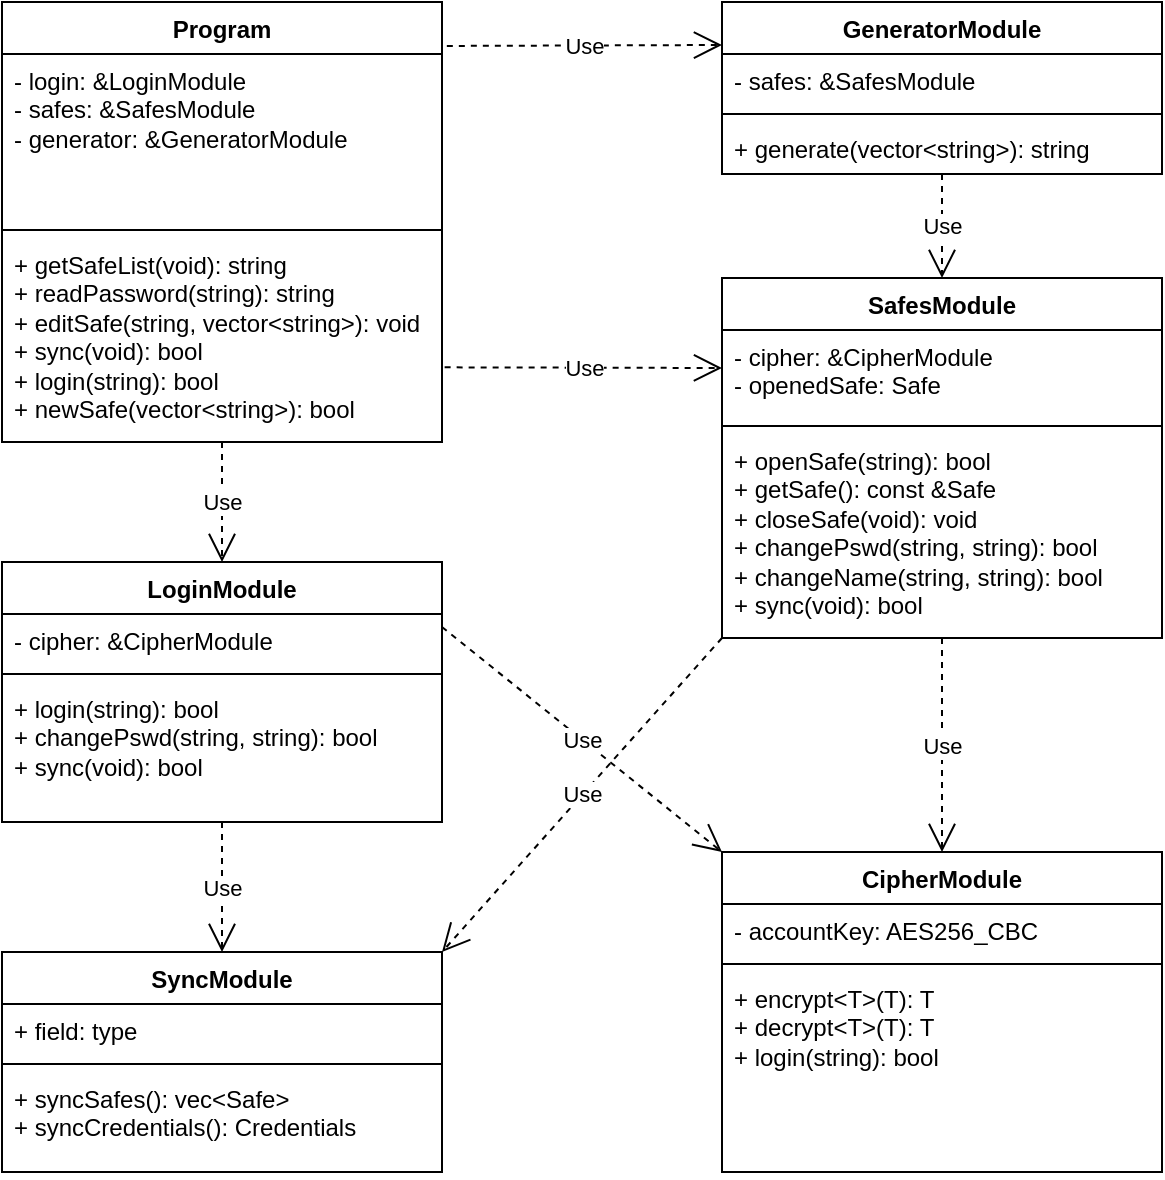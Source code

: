 <mxfile version="21.1.7" type="device">
  <diagram name="Page-1" id="5U4r9MKp_BtlRCCHkdOg">
    <mxGraphModel dx="1674" dy="712" grid="1" gridSize="10" guides="1" tooltips="1" connect="1" arrows="1" fold="1" page="1" pageScale="1" pageWidth="850" pageHeight="1100" math="0" shadow="0">
      <root>
        <mxCell id="0" />
        <mxCell id="1" parent="0" />
        <mxCell id="R07nR9zVBasFDxz1jcbP-1" value="Program" style="swimlane;fontStyle=1;align=center;verticalAlign=top;childLayout=stackLayout;horizontal=1;startSize=26;horizontalStack=0;resizeParent=1;resizeParentMax=0;resizeLast=0;collapsible=1;marginBottom=0;whiteSpace=wrap;html=1;" parent="1" vertex="1">
          <mxGeometry x="20" y="20" width="220" height="220" as="geometry" />
        </mxCell>
        <mxCell id="R07nR9zVBasFDxz1jcbP-2" value="&lt;div&gt;- login: &amp;amp;LoginModule&lt;/div&gt;&lt;div&gt;- safes: &amp;amp;SafesModule&lt;/div&gt;&lt;div&gt;- generator: &amp;amp;GeneratorModule&lt;/div&gt;" style="text;strokeColor=none;fillColor=none;align=left;verticalAlign=top;spacingLeft=4;spacingRight=4;overflow=hidden;rotatable=0;points=[[0,0.5],[1,0.5]];portConstraint=eastwest;whiteSpace=wrap;html=1;" parent="R07nR9zVBasFDxz1jcbP-1" vertex="1">
          <mxGeometry y="26" width="220" height="84" as="geometry" />
        </mxCell>
        <mxCell id="R07nR9zVBasFDxz1jcbP-3" value="" style="line;strokeWidth=1;fillColor=none;align=left;verticalAlign=middle;spacingTop=-1;spacingLeft=3;spacingRight=3;rotatable=0;labelPosition=right;points=[];portConstraint=eastwest;strokeColor=inherit;" parent="R07nR9zVBasFDxz1jcbP-1" vertex="1">
          <mxGeometry y="110" width="220" height="8" as="geometry" />
        </mxCell>
        <mxCell id="R07nR9zVBasFDxz1jcbP-4" value="&lt;div&gt;+ getSafeList(void): string&lt;br&gt;&lt;/div&gt;&lt;div&gt;+ readPassword(string): string&lt;br&gt;&lt;/div&gt;&lt;div&gt;+ editSafe(string, vector&amp;lt;string&amp;gt;): void&lt;br&gt;&lt;/div&gt;&lt;div&gt;+ sync(void): bool&lt;/div&gt;&lt;div&gt;+ login(string): bool&lt;br&gt;&lt;/div&gt;&lt;div&gt;+ newSafe(vector&amp;lt;string&amp;gt;): bool&lt;br&gt;&lt;/div&gt;" style="text;strokeColor=none;fillColor=none;align=left;verticalAlign=top;spacingLeft=4;spacingRight=4;overflow=hidden;rotatable=0;points=[[0,0.5],[1,0.5]];portConstraint=eastwest;whiteSpace=wrap;html=1;" parent="R07nR9zVBasFDxz1jcbP-1" vertex="1">
          <mxGeometry y="118" width="220" height="102" as="geometry" />
        </mxCell>
        <mxCell id="R07nR9zVBasFDxz1jcbP-5" value="GeneratorModule" style="swimlane;fontStyle=1;align=center;verticalAlign=top;childLayout=stackLayout;horizontal=1;startSize=26;horizontalStack=0;resizeParent=1;resizeParentMax=0;resizeLast=0;collapsible=1;marginBottom=0;whiteSpace=wrap;html=1;" parent="1" vertex="1">
          <mxGeometry x="380" y="20" width="220" height="86" as="geometry" />
        </mxCell>
        <mxCell id="R07nR9zVBasFDxz1jcbP-6" value="- safes: &amp;amp;SafesModule" style="text;strokeColor=none;fillColor=none;align=left;verticalAlign=top;spacingLeft=4;spacingRight=4;overflow=hidden;rotatable=0;points=[[0,0.5],[1,0.5]];portConstraint=eastwest;whiteSpace=wrap;html=1;" parent="R07nR9zVBasFDxz1jcbP-5" vertex="1">
          <mxGeometry y="26" width="220" height="26" as="geometry" />
        </mxCell>
        <mxCell id="R07nR9zVBasFDxz1jcbP-7" value="" style="line;strokeWidth=1;fillColor=none;align=left;verticalAlign=middle;spacingTop=-1;spacingLeft=3;spacingRight=3;rotatable=0;labelPosition=right;points=[];portConstraint=eastwest;strokeColor=inherit;" parent="R07nR9zVBasFDxz1jcbP-5" vertex="1">
          <mxGeometry y="52" width="220" height="8" as="geometry" />
        </mxCell>
        <mxCell id="R07nR9zVBasFDxz1jcbP-8" value="+ generate(vector&amp;lt;string&amp;gt;): string" style="text;strokeColor=none;fillColor=none;align=left;verticalAlign=top;spacingLeft=4;spacingRight=4;overflow=hidden;rotatable=0;points=[[0,0.5],[1,0.5]];portConstraint=eastwest;whiteSpace=wrap;html=1;" parent="R07nR9zVBasFDxz1jcbP-5" vertex="1">
          <mxGeometry y="60" width="220" height="26" as="geometry" />
        </mxCell>
        <mxCell id="R07nR9zVBasFDxz1jcbP-9" value="SafesModule" style="swimlane;fontStyle=1;align=center;verticalAlign=top;childLayout=stackLayout;horizontal=1;startSize=26;horizontalStack=0;resizeParent=1;resizeParentMax=0;resizeLast=0;collapsible=1;marginBottom=0;whiteSpace=wrap;html=1;" parent="1" vertex="1">
          <mxGeometry x="380" y="158" width="220" height="180" as="geometry" />
        </mxCell>
        <mxCell id="R07nR9zVBasFDxz1jcbP-10" value="&lt;div&gt;- cipher: &amp;amp;CipherModule&lt;/div&gt;&lt;div&gt;- openedSafe: Safe&lt;br&gt;&lt;/div&gt;" style="text;strokeColor=none;fillColor=none;align=left;verticalAlign=top;spacingLeft=4;spacingRight=4;overflow=hidden;rotatable=0;points=[[0,0.5],[1,0.5]];portConstraint=eastwest;whiteSpace=wrap;html=1;" parent="R07nR9zVBasFDxz1jcbP-9" vertex="1">
          <mxGeometry y="26" width="220" height="44" as="geometry" />
        </mxCell>
        <mxCell id="R07nR9zVBasFDxz1jcbP-11" value="" style="line;strokeWidth=1;fillColor=none;align=left;verticalAlign=middle;spacingTop=-1;spacingLeft=3;spacingRight=3;rotatable=0;labelPosition=right;points=[];portConstraint=eastwest;strokeColor=inherit;" parent="R07nR9zVBasFDxz1jcbP-9" vertex="1">
          <mxGeometry y="70" width="220" height="8" as="geometry" />
        </mxCell>
        <mxCell id="R07nR9zVBasFDxz1jcbP-12" value="&lt;div&gt;+ openSafe(string): bool&lt;/div&gt;&lt;div&gt;+ getSafe(): const &amp;amp;Safe&lt;br&gt;&lt;/div&gt;&lt;div&gt;+ closeSafe(void): void&lt;/div&gt;&lt;div&gt;+ changePswd(string, string): bool&lt;br&gt;&lt;/div&gt;&lt;div&gt;+ changeName(string, string): bool&lt;br&gt;&lt;/div&gt;&lt;div&gt;+ sync(void): bool&lt;br&gt;&lt;/div&gt;" style="text;strokeColor=none;fillColor=none;align=left;verticalAlign=top;spacingLeft=4;spacingRight=4;overflow=hidden;rotatable=0;points=[[0,0.5],[1,0.5]];portConstraint=eastwest;whiteSpace=wrap;html=1;" parent="R07nR9zVBasFDxz1jcbP-9" vertex="1">
          <mxGeometry y="78" width="220" height="102" as="geometry" />
        </mxCell>
        <mxCell id="R07nR9zVBasFDxz1jcbP-13" value="LoginModule" style="swimlane;fontStyle=1;align=center;verticalAlign=top;childLayout=stackLayout;horizontal=1;startSize=26;horizontalStack=0;resizeParent=1;resizeParentMax=0;resizeLast=0;collapsible=1;marginBottom=0;whiteSpace=wrap;html=1;" parent="1" vertex="1">
          <mxGeometry x="20" y="300" width="220" height="130" as="geometry" />
        </mxCell>
        <mxCell id="R07nR9zVBasFDxz1jcbP-14" value="- cipher: &amp;amp;CipherModule" style="text;strokeColor=none;fillColor=none;align=left;verticalAlign=top;spacingLeft=4;spacingRight=4;overflow=hidden;rotatable=0;points=[[0,0.5],[1,0.5]];portConstraint=eastwest;whiteSpace=wrap;html=1;" parent="R07nR9zVBasFDxz1jcbP-13" vertex="1">
          <mxGeometry y="26" width="220" height="26" as="geometry" />
        </mxCell>
        <mxCell id="R07nR9zVBasFDxz1jcbP-15" value="" style="line;strokeWidth=1;fillColor=none;align=left;verticalAlign=middle;spacingTop=-1;spacingLeft=3;spacingRight=3;rotatable=0;labelPosition=right;points=[];portConstraint=eastwest;strokeColor=inherit;" parent="R07nR9zVBasFDxz1jcbP-13" vertex="1">
          <mxGeometry y="52" width="220" height="8" as="geometry" />
        </mxCell>
        <mxCell id="R07nR9zVBasFDxz1jcbP-16" value="&lt;div&gt;+ login(string): bool&lt;/div&gt;&lt;div&gt;+ changePswd(string, string): bool&lt;br&gt;&lt;/div&gt;&lt;div&gt;+ sync(void): bool&lt;br&gt;&lt;/div&gt;" style="text;strokeColor=none;fillColor=none;align=left;verticalAlign=top;spacingLeft=4;spacingRight=4;overflow=hidden;rotatable=0;points=[[0,0.5],[1,0.5]];portConstraint=eastwest;whiteSpace=wrap;html=1;" parent="R07nR9zVBasFDxz1jcbP-13" vertex="1">
          <mxGeometry y="60" width="220" height="70" as="geometry" />
        </mxCell>
        <mxCell id="R07nR9zVBasFDxz1jcbP-17" value="Use" style="endArrow=open;endSize=12;dashed=1;html=1;rounded=0;entryX=0.5;entryY=0;entryDx=0;entryDy=0;exitX=0.5;exitY=1;exitDx=0;exitDy=0;" parent="1" source="R07nR9zVBasFDxz1jcbP-1" target="R07nR9zVBasFDxz1jcbP-13" edge="1">
          <mxGeometry width="160" relative="1" as="geometry">
            <mxPoint x="120" y="250" as="sourcePoint" />
            <mxPoint x="90" y="250" as="targetPoint" />
          </mxGeometry>
        </mxCell>
        <mxCell id="R07nR9zVBasFDxz1jcbP-18" value="Use" style="endArrow=open;endSize=12;dashed=1;html=1;rounded=0;entryX=0;entryY=0.25;entryDx=0;entryDy=0;exitX=1.011;exitY=-0.048;exitDx=0;exitDy=0;exitPerimeter=0;" parent="1" source="R07nR9zVBasFDxz1jcbP-2" target="R07nR9zVBasFDxz1jcbP-5" edge="1">
          <mxGeometry width="160" relative="1" as="geometry">
            <mxPoint x="220" y="80" as="sourcePoint" />
            <mxPoint x="500" y="240" as="targetPoint" />
          </mxGeometry>
        </mxCell>
        <mxCell id="R07nR9zVBasFDxz1jcbP-19" value="Use" style="endArrow=open;endSize=12;dashed=1;html=1;rounded=0;exitX=1.006;exitY=0.634;exitDx=0;exitDy=0;exitPerimeter=0;entryX=0;entryY=0.25;entryDx=0;entryDy=0;" parent="1" source="R07nR9zVBasFDxz1jcbP-4" target="R07nR9zVBasFDxz1jcbP-9" edge="1">
          <mxGeometry width="160" relative="1" as="geometry">
            <mxPoint x="340" y="240" as="sourcePoint" />
            <mxPoint x="500" y="240" as="targetPoint" />
          </mxGeometry>
        </mxCell>
        <mxCell id="R07nR9zVBasFDxz1jcbP-20" value="Use" style="endArrow=open;endSize=12;dashed=1;html=1;rounded=0;exitX=0.5;exitY=1;exitDx=0;exitDy=0;entryX=0.5;entryY=0;entryDx=0;entryDy=0;" parent="1" source="R07nR9zVBasFDxz1jcbP-5" target="R07nR9zVBasFDxz1jcbP-9" edge="1">
          <mxGeometry width="160" relative="1" as="geometry">
            <mxPoint x="510" y="120" as="sourcePoint" />
            <mxPoint x="510" y="150" as="targetPoint" />
          </mxGeometry>
        </mxCell>
        <mxCell id="R07nR9zVBasFDxz1jcbP-21" value="CipherModule" style="swimlane;fontStyle=1;align=center;verticalAlign=top;childLayout=stackLayout;horizontal=1;startSize=26;horizontalStack=0;resizeParent=1;resizeParentMax=0;resizeLast=0;collapsible=1;marginBottom=0;whiteSpace=wrap;html=1;" parent="1" vertex="1">
          <mxGeometry x="380" y="445" width="220" height="160" as="geometry" />
        </mxCell>
        <mxCell id="R07nR9zVBasFDxz1jcbP-22" value="- accountKey: AES256_CBC" style="text;strokeColor=none;fillColor=none;align=left;verticalAlign=top;spacingLeft=4;spacingRight=4;overflow=hidden;rotatable=0;points=[[0,0.5],[1,0.5]];portConstraint=eastwest;whiteSpace=wrap;html=1;" parent="R07nR9zVBasFDxz1jcbP-21" vertex="1">
          <mxGeometry y="26" width="220" height="26" as="geometry" />
        </mxCell>
        <mxCell id="R07nR9zVBasFDxz1jcbP-23" value="" style="line;strokeWidth=1;fillColor=none;align=left;verticalAlign=middle;spacingTop=-1;spacingLeft=3;spacingRight=3;rotatable=0;labelPosition=right;points=[];portConstraint=eastwest;strokeColor=inherit;" parent="R07nR9zVBasFDxz1jcbP-21" vertex="1">
          <mxGeometry y="52" width="220" height="8" as="geometry" />
        </mxCell>
        <mxCell id="R07nR9zVBasFDxz1jcbP-24" value="&lt;div&gt;+ encrypt&amp;lt;T&amp;gt;(T): T&lt;br&gt;&lt;/div&gt;&lt;div&gt;+ decrypt&amp;lt;T&amp;gt;(T): T&lt;br&gt;&lt;/div&gt;&lt;div&gt;+ login(string): bool&lt;br&gt;&lt;/div&gt;" style="text;strokeColor=none;fillColor=none;align=left;verticalAlign=top;spacingLeft=4;spacingRight=4;overflow=hidden;rotatable=0;points=[[0,0.5],[1,0.5]];portConstraint=eastwest;whiteSpace=wrap;html=1;" parent="R07nR9zVBasFDxz1jcbP-21" vertex="1">
          <mxGeometry y="60" width="220" height="100" as="geometry" />
        </mxCell>
        <mxCell id="R07nR9zVBasFDxz1jcbP-25" value="Use" style="endArrow=open;endSize=12;dashed=1;html=1;rounded=0;entryX=0;entryY=0;entryDx=0;entryDy=0;exitX=1;exitY=0.25;exitDx=0;exitDy=0;" parent="1" source="R07nR9zVBasFDxz1jcbP-13" target="R07nR9zVBasFDxz1jcbP-21" edge="1">
          <mxGeometry width="160" relative="1" as="geometry">
            <mxPoint x="270" y="340" as="sourcePoint" />
            <mxPoint x="500" y="240" as="targetPoint" />
          </mxGeometry>
        </mxCell>
        <mxCell id="R07nR9zVBasFDxz1jcbP-26" value="Use" style="endArrow=open;endSize=12;dashed=1;html=1;rounded=0;exitX=0.5;exitY=1;exitDx=0;exitDy=0;entryX=0.5;entryY=0;entryDx=0;entryDy=0;" parent="1" source="R07nR9zVBasFDxz1jcbP-9" target="R07nR9zVBasFDxz1jcbP-21" edge="1">
          <mxGeometry width="160" relative="1" as="geometry">
            <mxPoint x="500" y="380" as="sourcePoint" />
            <mxPoint x="490" y="390" as="targetPoint" />
          </mxGeometry>
        </mxCell>
        <mxCell id="R07nR9zVBasFDxz1jcbP-27" value="SyncModule" style="swimlane;fontStyle=1;align=center;verticalAlign=top;childLayout=stackLayout;horizontal=1;startSize=26;horizontalStack=0;resizeParent=1;resizeParentMax=0;resizeLast=0;collapsible=1;marginBottom=0;whiteSpace=wrap;html=1;" parent="1" vertex="1">
          <mxGeometry x="20" y="495" width="220" height="110" as="geometry" />
        </mxCell>
        <mxCell id="R07nR9zVBasFDxz1jcbP-28" value="+ field: type" style="text;strokeColor=none;fillColor=none;align=left;verticalAlign=top;spacingLeft=4;spacingRight=4;overflow=hidden;rotatable=0;points=[[0,0.5],[1,0.5]];portConstraint=eastwest;whiteSpace=wrap;html=1;" parent="R07nR9zVBasFDxz1jcbP-27" vertex="1">
          <mxGeometry y="26" width="220" height="26" as="geometry" />
        </mxCell>
        <mxCell id="R07nR9zVBasFDxz1jcbP-29" value="" style="line;strokeWidth=1;fillColor=none;align=left;verticalAlign=middle;spacingTop=-1;spacingLeft=3;spacingRight=3;rotatable=0;labelPosition=right;points=[];portConstraint=eastwest;strokeColor=inherit;" parent="R07nR9zVBasFDxz1jcbP-27" vertex="1">
          <mxGeometry y="52" width="220" height="8" as="geometry" />
        </mxCell>
        <mxCell id="R07nR9zVBasFDxz1jcbP-30" value="&lt;div&gt;+ syncSafes(): vec&amp;lt;Safe&amp;gt;&lt;br&gt;&lt;/div&gt;&lt;div&gt;+ syncCredentials(): Credentials&lt;br&gt;&lt;/div&gt;" style="text;strokeColor=none;fillColor=none;align=left;verticalAlign=top;spacingLeft=4;spacingRight=4;overflow=hidden;rotatable=0;points=[[0,0.5],[1,0.5]];portConstraint=eastwest;whiteSpace=wrap;html=1;" parent="R07nR9zVBasFDxz1jcbP-27" vertex="1">
          <mxGeometry y="60" width="220" height="50" as="geometry" />
        </mxCell>
        <mxCell id="R07nR9zVBasFDxz1jcbP-31" value="Use" style="endArrow=open;endSize=12;dashed=1;html=1;rounded=0;entryX=0.5;entryY=0;entryDx=0;entryDy=0;exitX=0.5;exitY=1;exitDx=0;exitDy=0;" parent="1" source="R07nR9zVBasFDxz1jcbP-13" target="R07nR9zVBasFDxz1jcbP-27" edge="1">
          <mxGeometry width="160" relative="1" as="geometry">
            <mxPoint x="130" y="480" as="sourcePoint" />
            <mxPoint x="500" y="320" as="targetPoint" />
          </mxGeometry>
        </mxCell>
        <mxCell id="R07nR9zVBasFDxz1jcbP-32" value="Use" style="endArrow=open;endSize=12;dashed=1;html=1;rounded=0;entryX=1;entryY=0;entryDx=0;entryDy=0;exitX=0;exitY=1;exitDx=0;exitDy=0;" parent="1" source="R07nR9zVBasFDxz1jcbP-9" target="R07nR9zVBasFDxz1jcbP-27" edge="1">
          <mxGeometry width="160" relative="1" as="geometry">
            <mxPoint x="410" y="370" as="sourcePoint" />
            <mxPoint x="500" y="320" as="targetPoint" />
          </mxGeometry>
        </mxCell>
      </root>
    </mxGraphModel>
  </diagram>
</mxfile>
